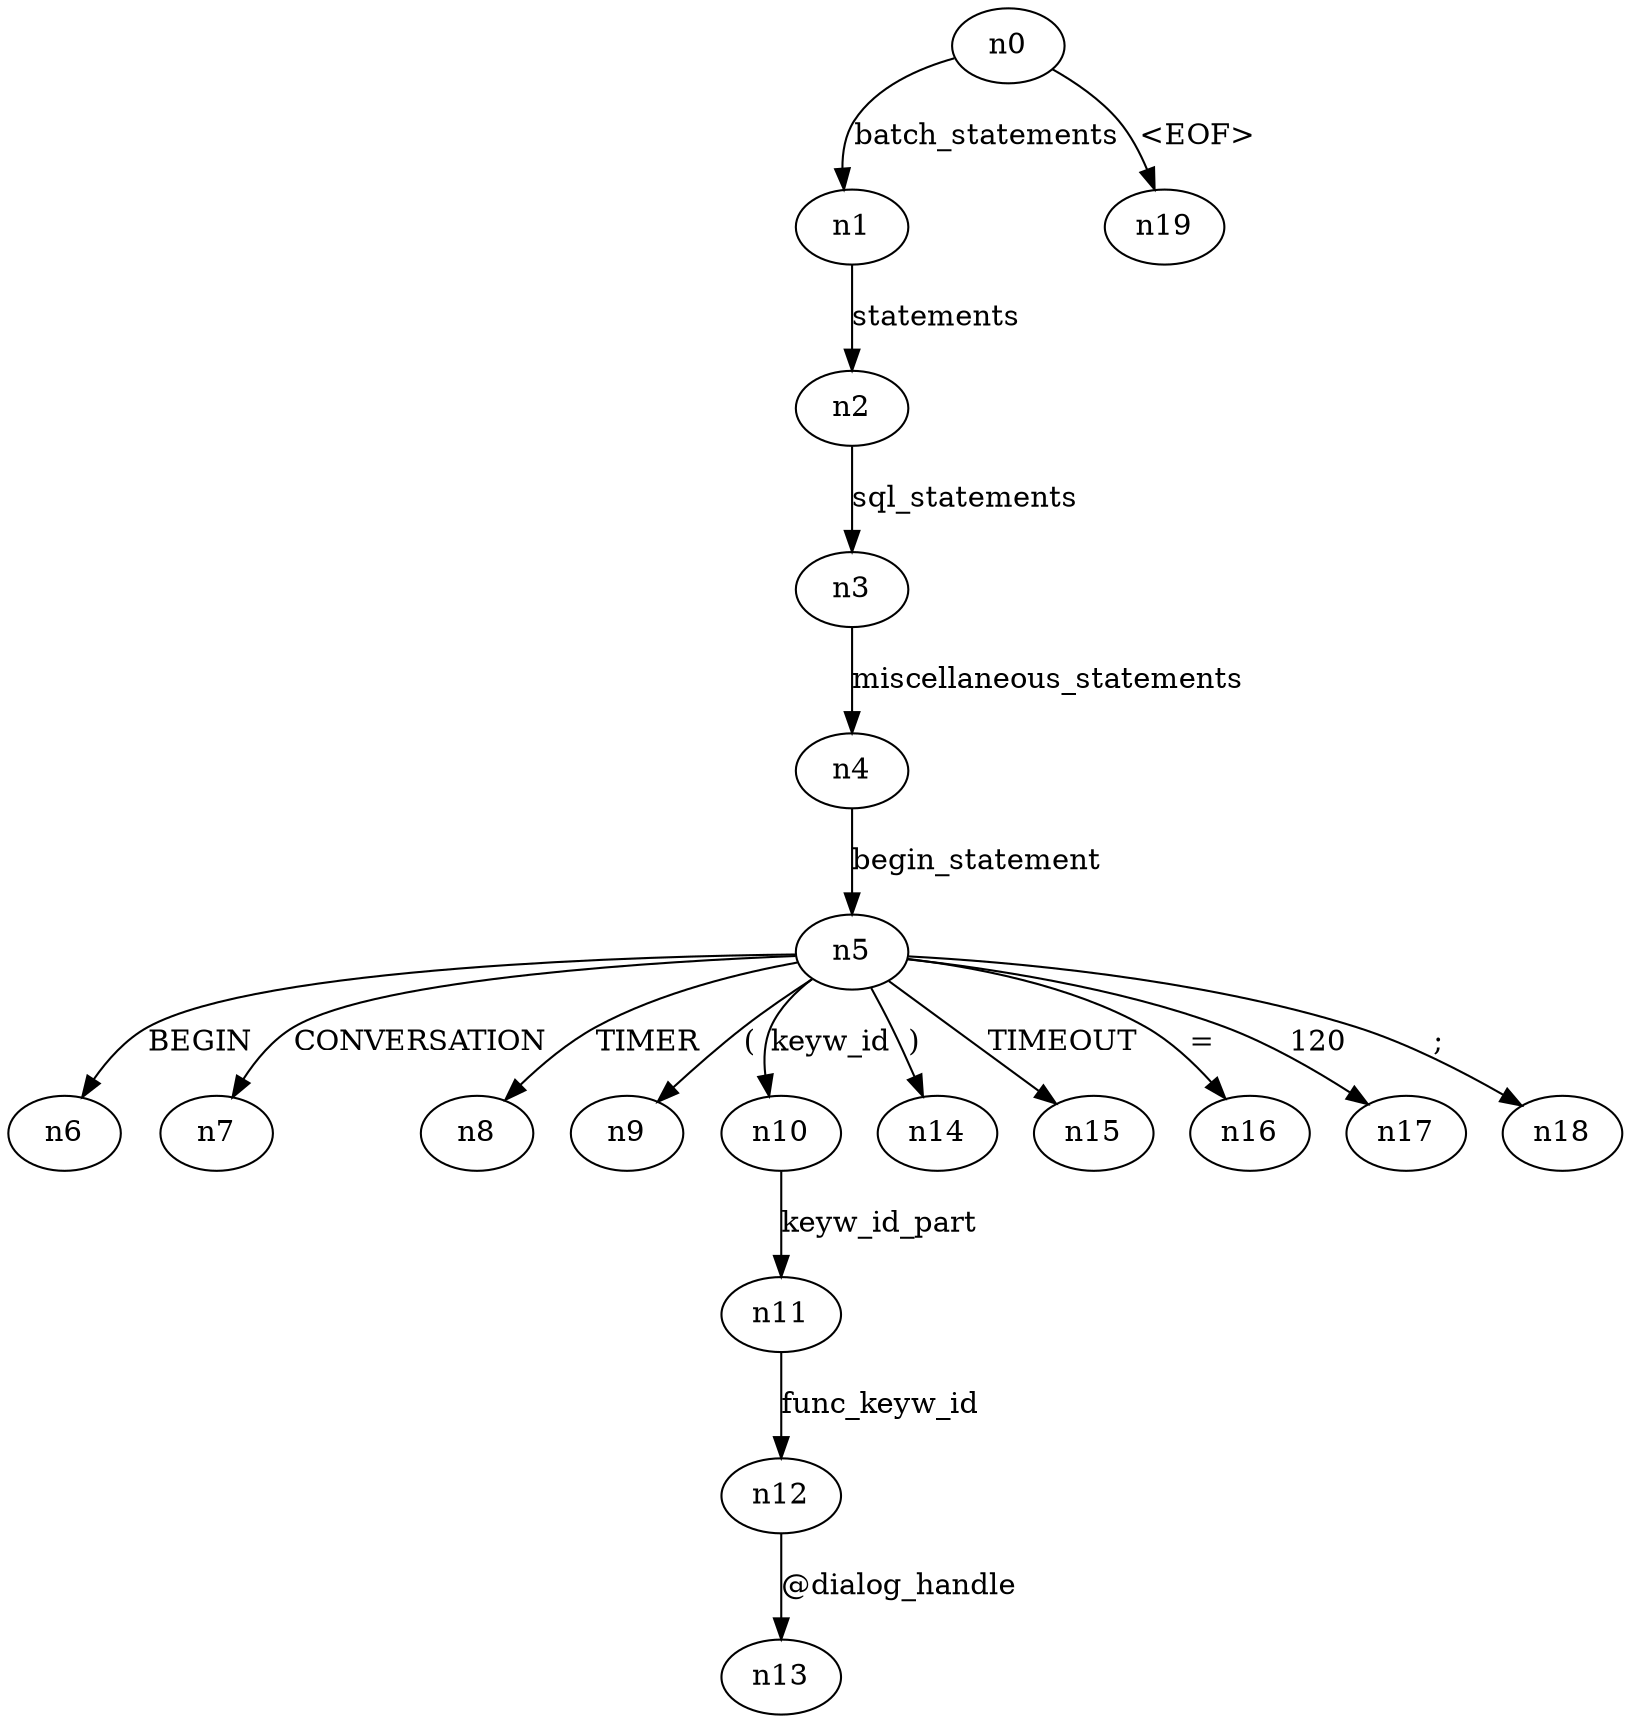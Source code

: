 digraph ParseTree {
  n0 -> n1 [label="batch_statements"];
  n1 -> n2 [label="statements"];
  n2 -> n3 [label="sql_statements"];
  n3 -> n4 [label="miscellaneous_statements"];
  n4 -> n5 [label="begin_statement"];
  n5 -> n6 [label="BEGIN"];
  n5 -> n7 [label="CONVERSATION"];
  n5 -> n8 [label="TIMER"];
  n5 -> n9 [label="("];
  n5 -> n10 [label="keyw_id"];
  n10 -> n11 [label="keyw_id_part"];
  n11 -> n12 [label="func_keyw_id"];
  n12 -> n13 [label="@dialog_handle"];
  n5 -> n14 [label=")"];
  n5 -> n15 [label="TIMEOUT"];
  n5 -> n16 [label="="];
  n5 -> n17 [label="120"];
  n5 -> n18 [label=";"];
  n0 -> n19 [label="<EOF>"];
}